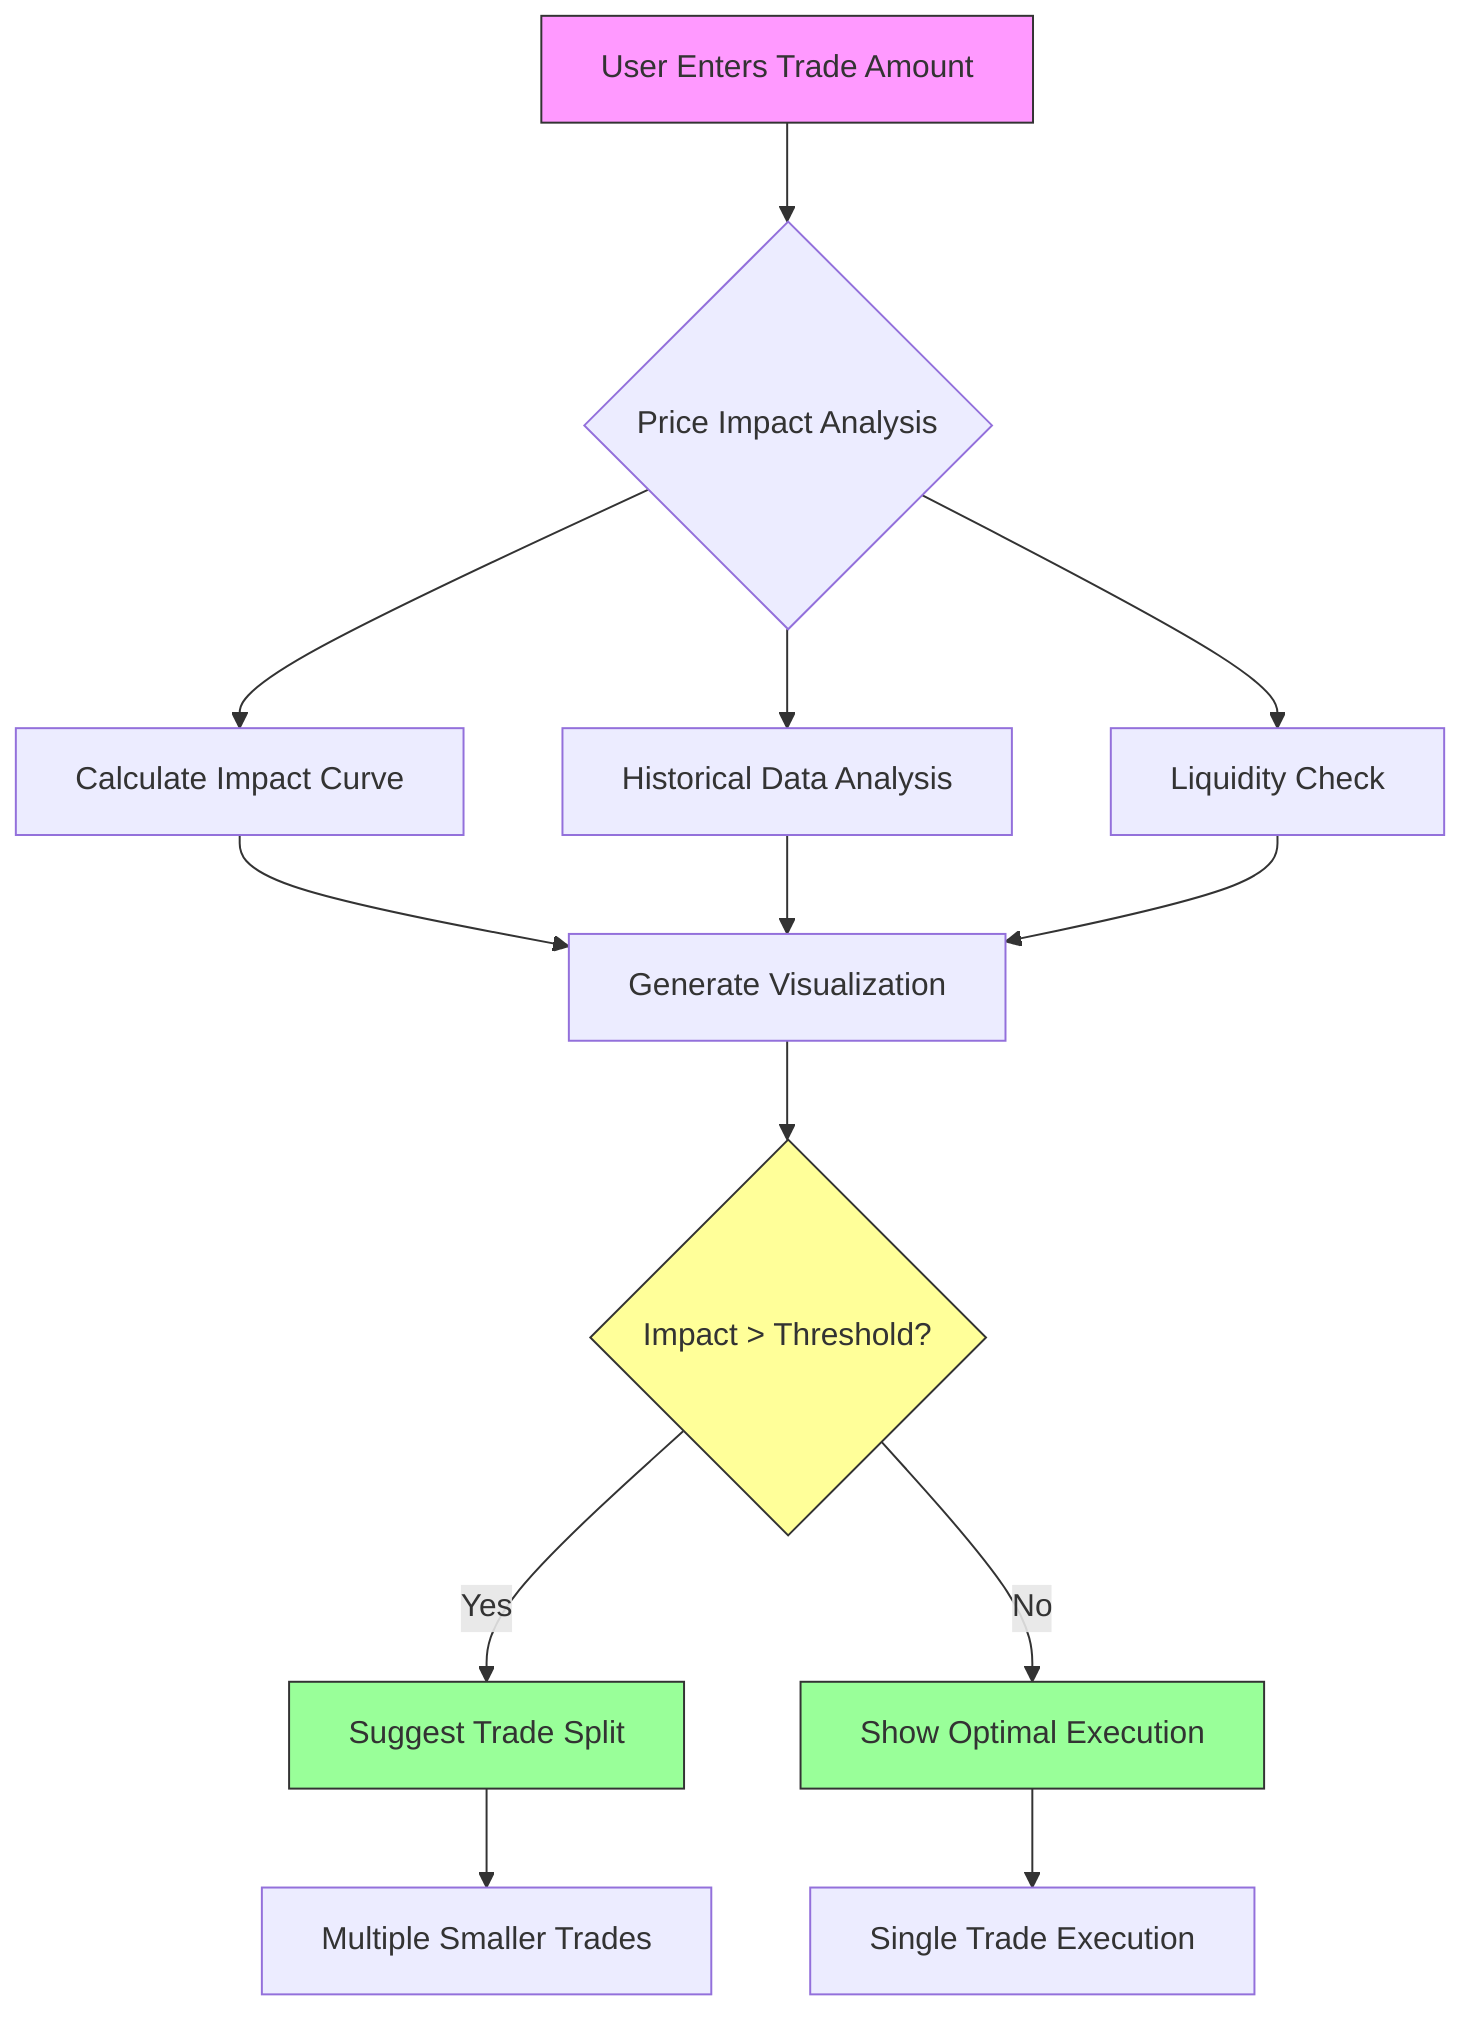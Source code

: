 flowchart TD
    A[User Enters Trade Amount] --> B{Price Impact Analysis}
    B --> C[Calculate Impact Curve]
    B --> D[Historical Data Analysis]
    B --> E[Liquidity Check]
    
    C --> F[Generate Visualization]
    D --> F
    E --> F
    
    F --> G{Impact > Threshold?}
    G -->|Yes| H[Suggest Trade Split]
    G -->|No| I[Show Optimal Execution]
    
    H --> J[Multiple Smaller Trades]
    I --> K[Single Trade Execution]
    
    style A fill:#f9f,stroke:#333
    style G fill:#ff9,stroke:#333
    style H fill:#9f9,stroke:#333
    style I fill:#9f9,stroke:#333